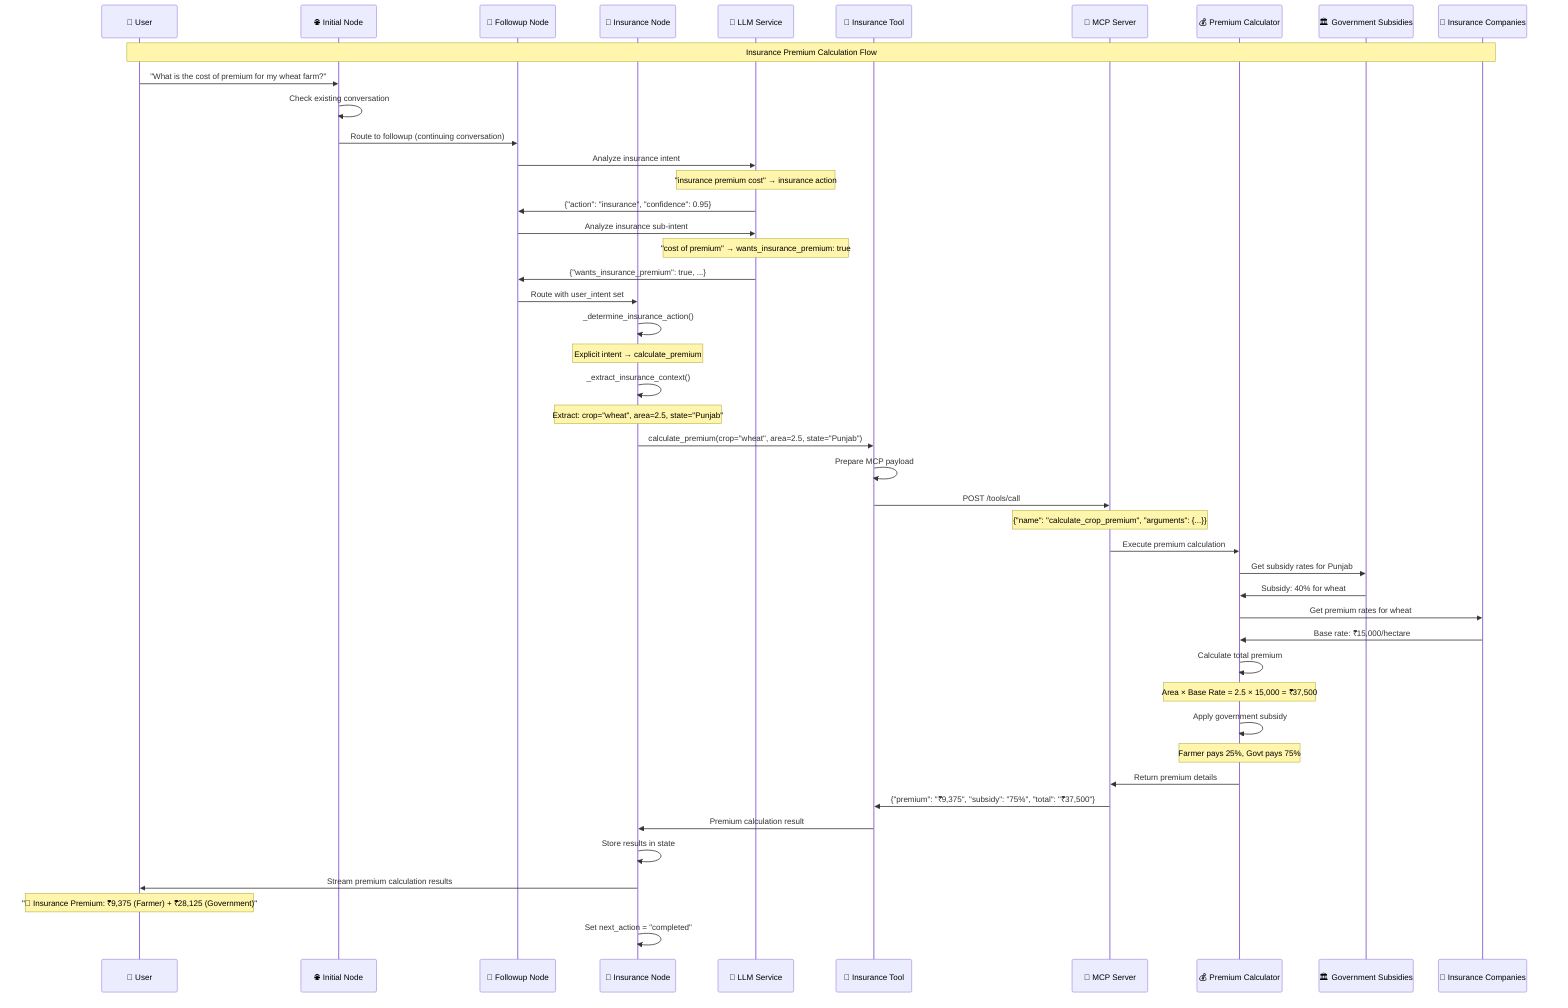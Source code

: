 sequenceDiagram
    participant U as 👤 User
    participant I as 🌐 Initial Node
    participant F as 🔄 Followup Node
    participant IN as 🏦 Insurance Node
    participant LLM as 🤖 LLM Service
    participant IT as 🔧 Insurance Tool
    participant MCP as 🏢 MCP Server
    participant PC as 💰 Premium Calculator
    participant GS as 🏛️ Government Subsidies
    participant IC as 🏢 Insurance Companies
    
    Note over U,IC: Insurance Premium Calculation Flow
    
    U->>I: "What is the cost of premium for my wheat farm?"
    I->>I: Check existing conversation
    I->>F: Route to followup (continuing conversation)
    
    F->>LLM: Analyze insurance intent
    Note over LLM: "insurance premium cost" → insurance action
    LLM->>F: {"action": "insurance", "confidence": 0.95}
    
    F->>LLM: Analyze insurance sub-intent
    Note over LLM: "cost of premium" → wants_insurance_premium: true
    LLM->>F: {"wants_insurance_premium": true, ...}
    
    F->>IN: Route with user_intent set
    IN->>IN: _determine_insurance_action()
    Note over IN: Explicit intent → calculate_premium
    
    IN->>IN: _extract_insurance_context()
    Note over IN: Extract: crop="wheat", area=2.5, state="Punjab"
    
    IN->>IT: calculate_premium(crop="wheat", area=2.5, state="Punjab")
    IT->>IT: Prepare MCP payload
    IT->>MCP: POST /tools/call
    Note over MCP: {"name": "calculate_crop_premium", "arguments": {...}}
    
    MCP->>PC: Execute premium calculation
    PC->>GS: Get subsidy rates for Punjab
    GS->>PC: Subsidy: 40% for wheat
    PC->>IC: Get premium rates for wheat
    IC->>PC: Base rate: ₹15,000/hectare
    
    PC->>PC: Calculate total premium
    Note over PC: Area × Base Rate = 2.5 × 15,000 = ₹37,500
    
    PC->>PC: Apply government subsidy
    Note over PC: Farmer pays 25%, Govt pays 75%
    
    PC->>MCP: Return premium details
    MCP->>IT: {"premium": "₹9,375", "subsidy": "75%", "total": "₹37,500"}
    
    IT->>IN: Premium calculation result
    IN->>IN: Store results in state
    IN->>U: Stream premium calculation results
    Note over U: "🏦 Insurance Premium: ₹9,375 (Farmer) + ₹28,125 (Government)"
    
    IN->>IN: Set next_action = "completed"
